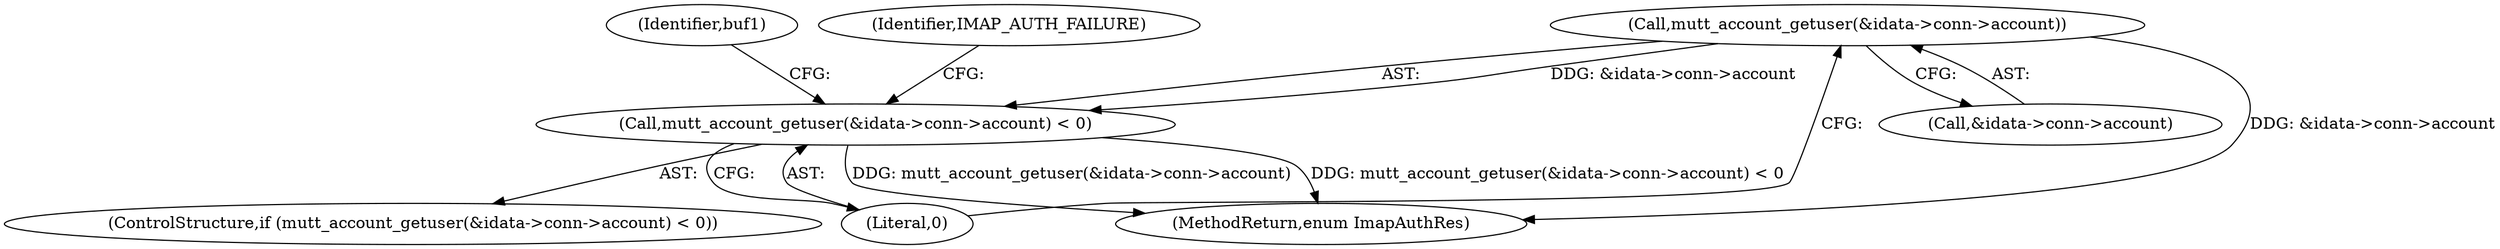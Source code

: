 digraph "0_neomutt_6f163e07ae68654d7ac5268cbb7565f6df79ad85_0@pointer" {
"1000147" [label="(Call,mutt_account_getuser(&idata->conn->account))"];
"1000146" [label="(Call,mutt_account_getuser(&idata->conn->account) < 0)"];
"1000156" [label="(Identifier,IMAP_AUTH_FAILURE)"];
"1000154" [label="(Literal,0)"];
"1000782" [label="(MethodReturn,enum ImapAuthRes)"];
"1000145" [label="(ControlStructure,if (mutt_account_getuser(&idata->conn->account) < 0))"];
"1000147" [label="(Call,mutt_account_getuser(&idata->conn->account))"];
"1000148" [label="(Call,&idata->conn->account)"];
"1000146" [label="(Call,mutt_account_getuser(&idata->conn->account) < 0)"];
"1000158" [label="(Identifier,buf1)"];
"1000147" -> "1000146"  [label="AST: "];
"1000147" -> "1000148"  [label="CFG: "];
"1000148" -> "1000147"  [label="AST: "];
"1000154" -> "1000147"  [label="CFG: "];
"1000147" -> "1000782"  [label="DDG: &idata->conn->account"];
"1000147" -> "1000146"  [label="DDG: &idata->conn->account"];
"1000146" -> "1000145"  [label="AST: "];
"1000146" -> "1000154"  [label="CFG: "];
"1000154" -> "1000146"  [label="AST: "];
"1000156" -> "1000146"  [label="CFG: "];
"1000158" -> "1000146"  [label="CFG: "];
"1000146" -> "1000782"  [label="DDG: mutt_account_getuser(&idata->conn->account) < 0"];
"1000146" -> "1000782"  [label="DDG: mutt_account_getuser(&idata->conn->account)"];
}

